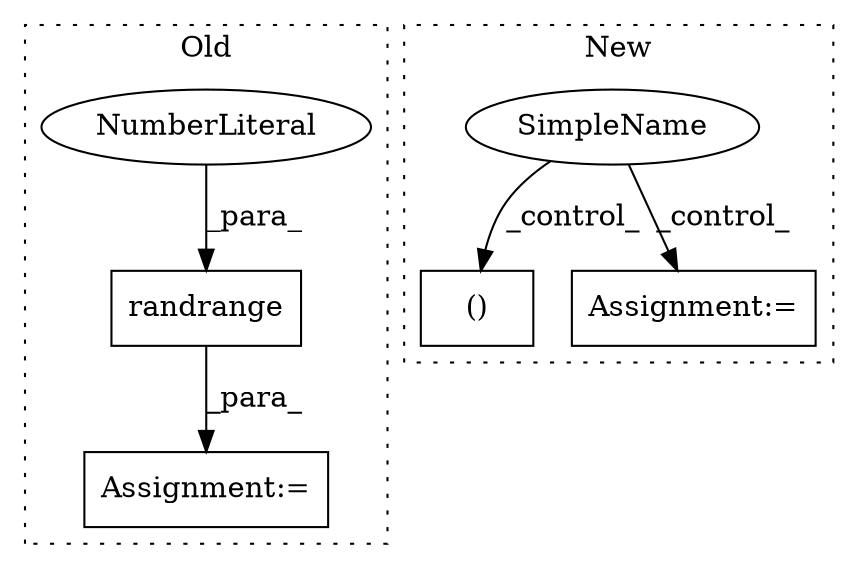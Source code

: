 digraph G {
subgraph cluster0 {
1 [label="randrange" a="32" s="8773,8809" l="10,1" shape="box"];
3 [label="NumberLiteral" a="34" s="8783" l="1" shape="ellipse"];
4 [label="Assignment:=" a="7" s="8974" l="2" shape="box"];
label = "Old";
style="dotted";
}
subgraph cluster1 {
2 [label="()" a="106" s="8945" l="26" shape="box"];
5 [label="SimpleName" a="42" s="" l="" shape="ellipse"];
6 [label="Assignment:=" a="7" s="8985" l="1" shape="box"];
label = "New";
style="dotted";
}
1 -> 4 [label="_para_"];
3 -> 1 [label="_para_"];
5 -> 6 [label="_control_"];
5 -> 2 [label="_control_"];
}